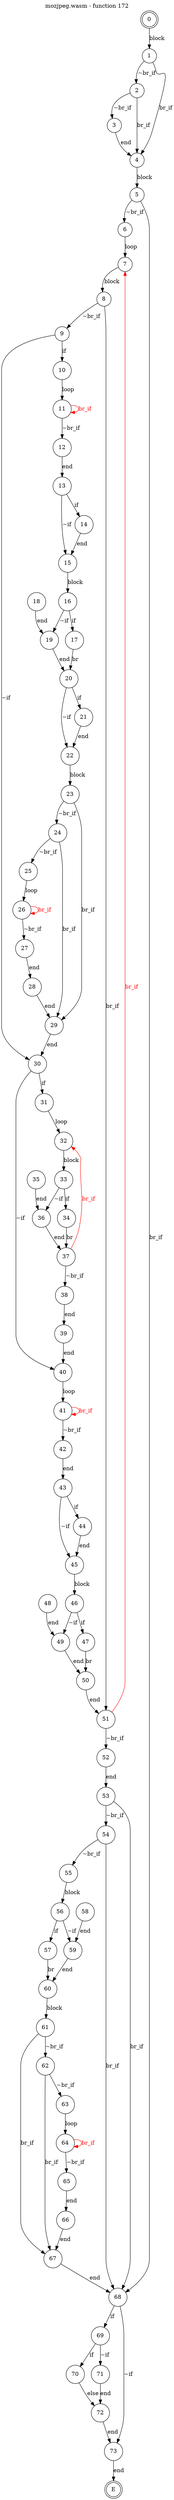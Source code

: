 digraph finite_state_machine {
    label = "mozjpeg.wasm - function 172"
    labelloc =  t
    labelfontsize = 16
    labelfontcolor = black
    labelfontname = "Helvetica"
    node [shape = doublecircle]; 0 E ;
    node [shape = circle];
    0 -> 1[label="block"];
    1 -> 2[label="~br_if"];
    1 -> 4[label="br_if"];
    2 -> 3[label="~br_if"];
    2 -> 4[label="br_if"];
    3 -> 4[label="end"];
    4 -> 5[label="block"];
    5 -> 6[label="~br_if"];
    5 -> 68[label="br_if"];
    6 -> 7[label="loop"];
    7 -> 8[label="block"];
    8 -> 9[label="~br_if"];
    8 -> 51[label="br_if"];
    9 -> 10[label="if"];
    9 -> 30[label="~if"];
    10 -> 11[label="loop"];
    11 -> 12[label="~br_if"];
    11 -> 11[color="red" fontcolor="red" label="br_if"];
    12 -> 13[label="end"];
    13 -> 14[label="if"];
    13 -> 15[label="~if"];
    14 -> 15[label="end"];
    15 -> 16[label="block"];
    16 -> 17[label="if"];
    16 -> 19[label="~if"];
    17 -> 20[label="br"];
    18 -> 19[label="end"];
    19 -> 20[label="end"];
    20 -> 21[label="if"];
    20 -> 22[label="~if"];
    21 -> 22[label="end"];
    22 -> 23[label="block"];
    23 -> 24[label="~br_if"];
    23 -> 29[label="br_if"];
    24 -> 25[label="~br_if"];
    24 -> 29[label="br_if"];
    25 -> 26[label="loop"];
    26 -> 27[label="~br_if"];
    26 -> 26[color="red" fontcolor="red" label="br_if"];
    27 -> 28[label="end"];
    28 -> 29[label="end"];
    29 -> 30[label="end"];
    30 -> 31[label="if"];
    30 -> 40[label="~if"];
    31 -> 32[label="loop"];
    32 -> 33[label="block"];
    33 -> 34[label="if"];
    33 -> 36[label="~if"];
    34 -> 37[label="br"];
    35 -> 36[label="end"];
    36 -> 37[label="end"];
    37 -> 38[label="~br_if"];
    37 -> 32[color="red" fontcolor="red" label="br_if"];
    38 -> 39[label="end"];
    39 -> 40[label="end"];
    40 -> 41[label="loop"];
    41 -> 42[label="~br_if"];
    41 -> 41[color="red" fontcolor="red" label="br_if"];
    42 -> 43[label="end"];
    43 -> 44[label="if"];
    43 -> 45[label="~if"];
    44 -> 45[label="end"];
    45 -> 46[label="block"];
    46 -> 47[label="if"];
    46 -> 49[label="~if"];
    47 -> 50[label="br"];
    48 -> 49[label="end"];
    49 -> 50[label="end"];
    50 -> 51[label="end"];
    51 -> 52[label="~br_if"];
    51 -> 7[color="red" fontcolor="red" label="br_if"];
    52 -> 53[label="end"];
    53 -> 54[label="~br_if"];
    53 -> 68[label="br_if"];
    54 -> 55[label="~br_if"];
    54 -> 68[label="br_if"];
    55 -> 56[label="block"];
    56 -> 57[label="if"];
    56 -> 59[label="~if"];
    57 -> 60[label="br"];
    58 -> 59[label="end"];
    59 -> 60[label="end"];
    60 -> 61[label="block"];
    61 -> 62[label="~br_if"];
    61 -> 67[label="br_if"];
    62 -> 63[label="~br_if"];
    62 -> 67[label="br_if"];
    63 -> 64[label="loop"];
    64 -> 65[label="~br_if"];
    64 -> 64[color="red" fontcolor="red" label="br_if"];
    65 -> 66[label="end"];
    66 -> 67[label="end"];
    67 -> 68[label="end"];
    68 -> 69[label="if"];
    68 -> 73[label="~if"];
    69 -> 70[label="if"];
    69 -> 71[label="~if"];
    70 -> 72[label="else"];
    71 -> 72[label="end"];
    72 -> 73[label="end"];
    73 -> E[label="end"];
}
